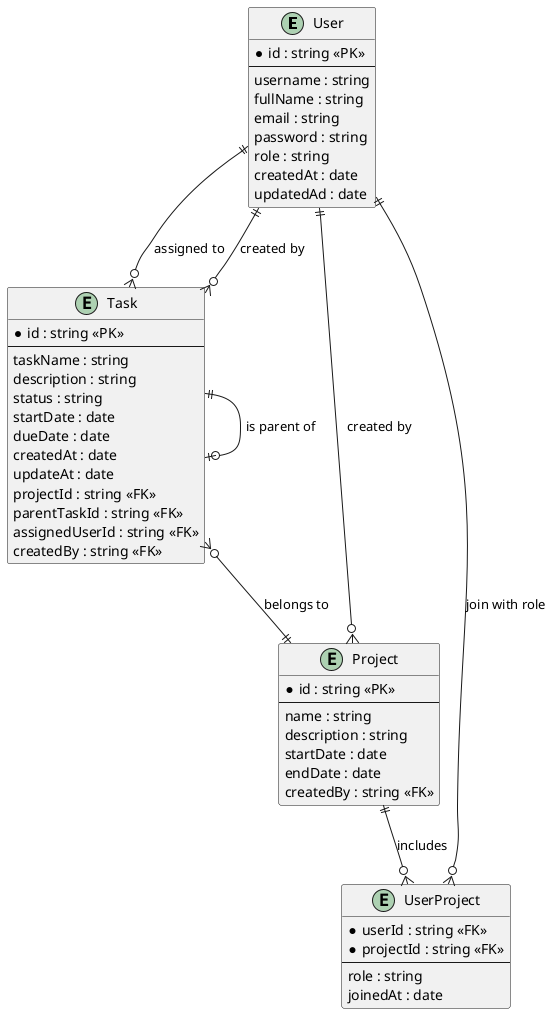 @startuml
entity "User" as user {
    * id : string <<PK>>
    --
    username : string
    fullName : string
    email : string
    password : string
    role : string
    createdAt : date
    updatedAd : date
}

entity "Task" as task {
    * id : string <<PK>>
    --
    taskName : string
    description : string
    status : string
    startDate : date
    dueDate : date
    createdAt : date
    updateAt : date
    projectId : string <<FK>>
    parentTaskId : string <<FK>>
    assignedUserId : string <<FK>>
    createdBy : string <<FK>>
}

entity "Project" as project {
    * id : string <<PK>>
    --
    name : string
    description : string
    startDate : date
    endDate : date
    createdBy : string <<FK>>
}

entity "UserProject" as userProject {
    * userId : string <<FK>>
    * projectId : string <<FK>>
    --
    role : string
    joinedAt : date
}

user ||--o{ userProject : "join with role"
project ||--o{ userProject : "includes"
user ||--o{ task : "assigned to"
user ||--o{ task : "created by"
task }o--|| project : "belongs to"
user ||--o{ project : "created by"
task ||--o| task : "is parent of"
@enduml
